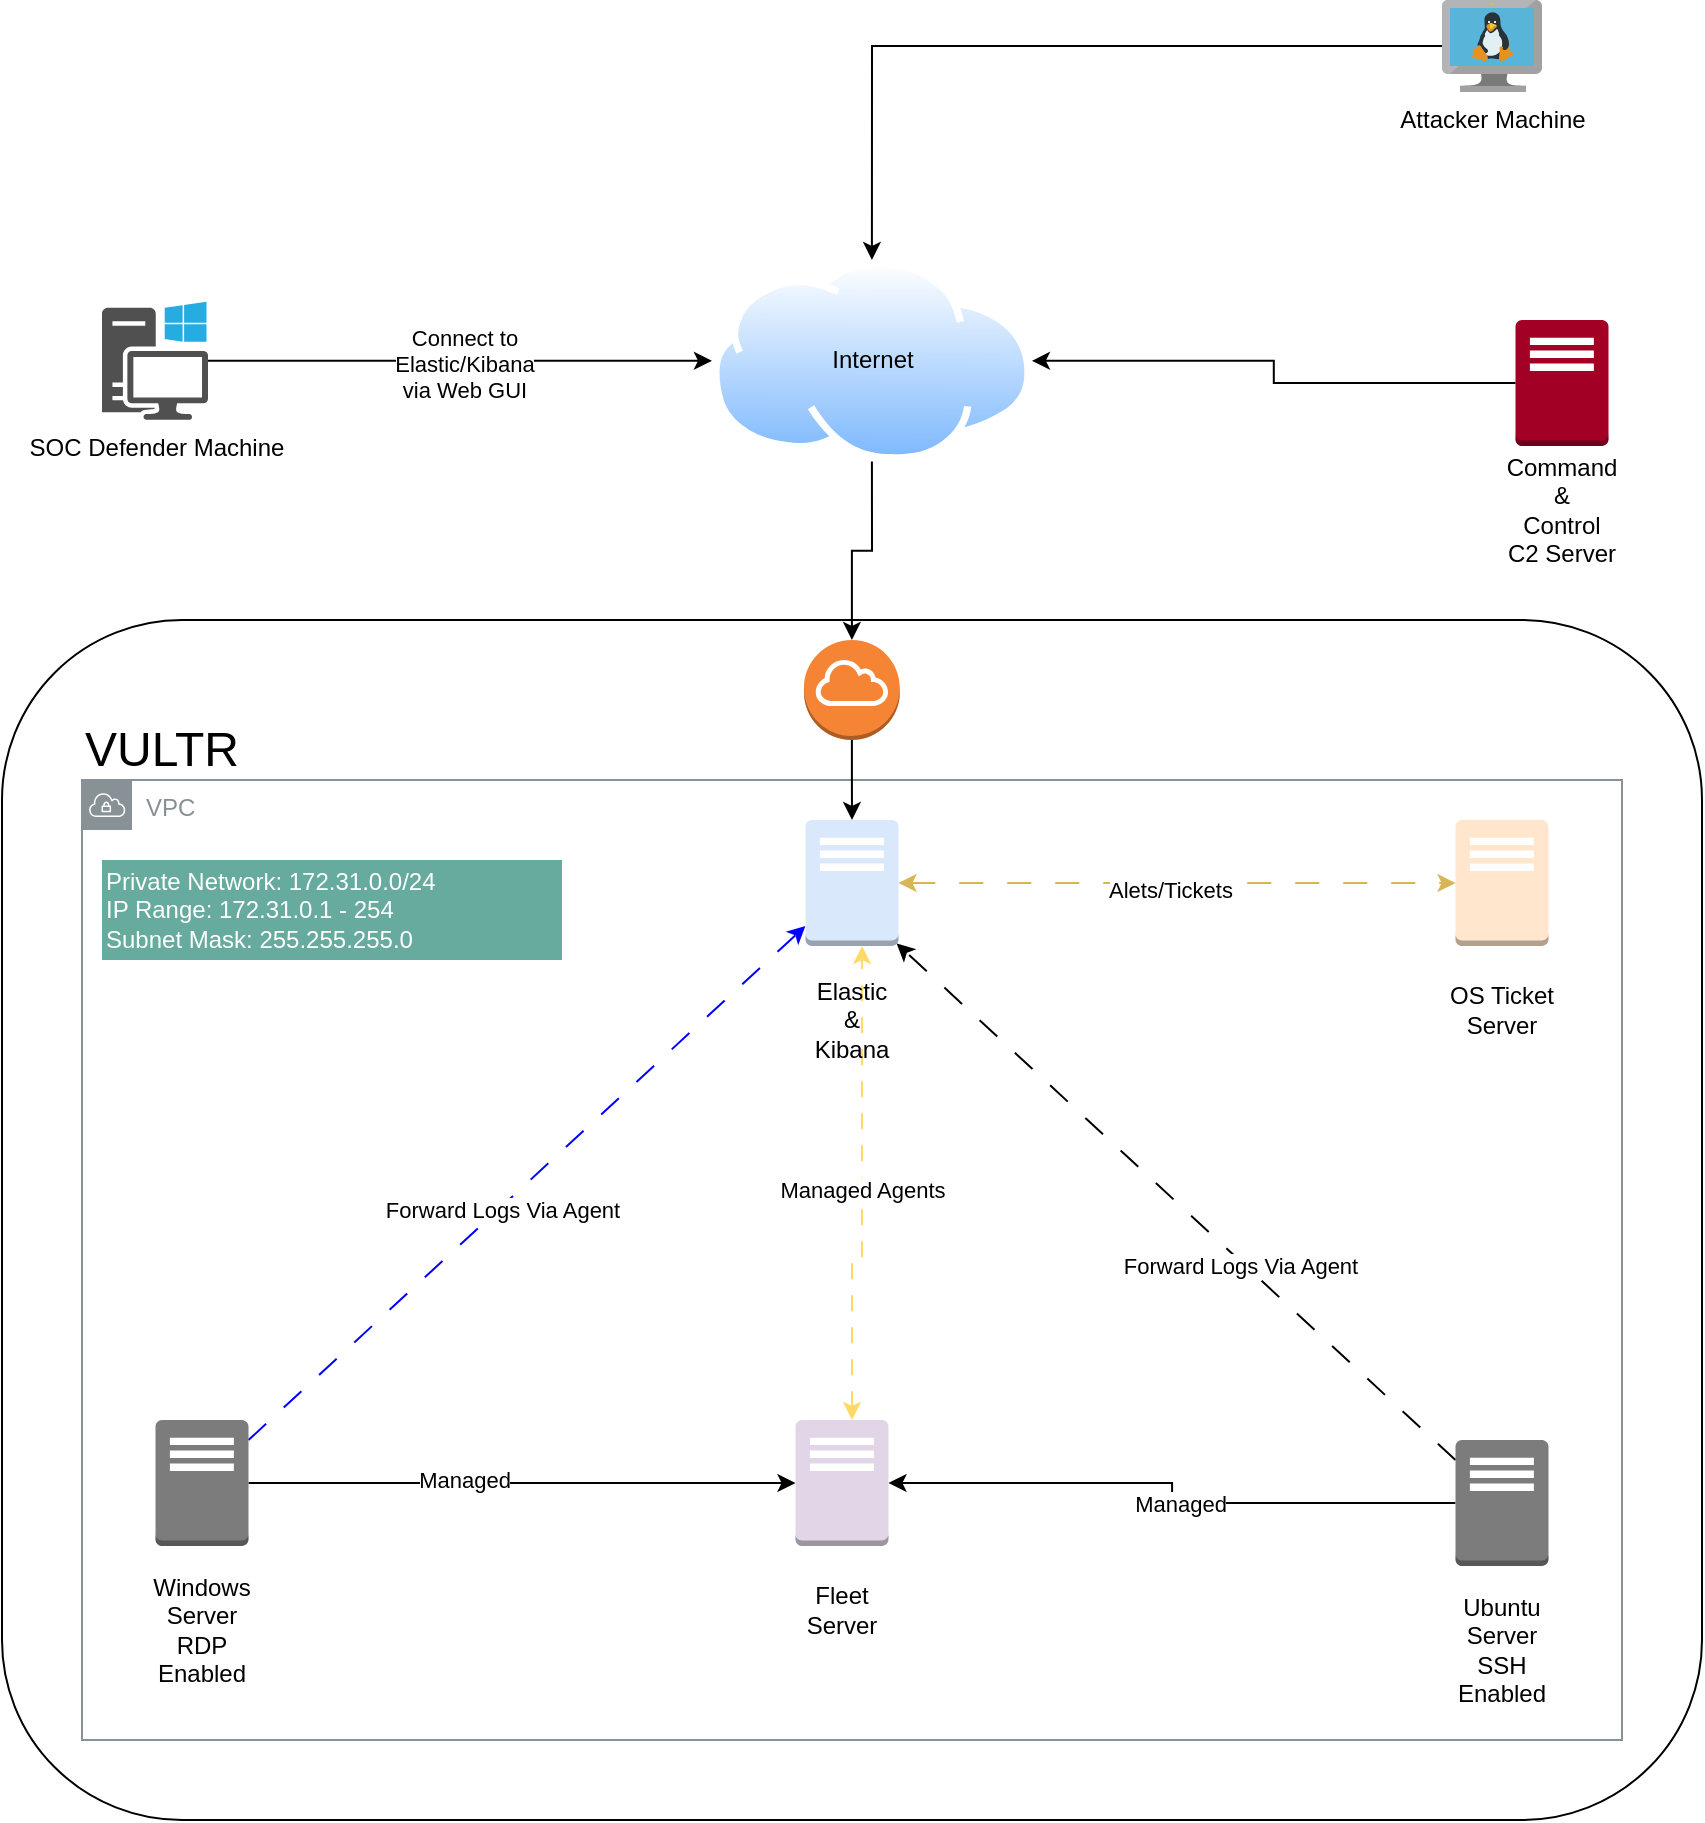 <mxfile version="24.7.10">
  <diagram name="Page-1" id="6Fdn33HUMTM8-NcyQknh">
    <mxGraphModel dx="2206" dy="1145" grid="1" gridSize="10" guides="1" tooltips="1" connect="1" arrows="1" fold="1" page="1" pageScale="1" pageWidth="850" pageHeight="1100" math="0" shadow="0">
      <root>
        <mxCell id="0" />
        <mxCell id="1" style="" parent="0" />
        <mxCell id="jw8WqyevVliO5xUcH5Fn-9" value="" style="rounded=1;whiteSpace=wrap;html=1;movable=1;resizable=1;rotatable=1;deletable=1;editable=1;locked=0;connectable=1;" vertex="1" parent="1">
          <mxGeometry y="330" width="850" height="600" as="geometry" />
        </mxCell>
        <mxCell id="jw8WqyevVliO5xUcH5Fn-3" value="" style="outlineConnect=0;dashed=0;verticalLabelPosition=bottom;verticalAlign=top;align=center;html=1;shape=mxgraph.aws3.traditional_server;fillColor=#a20025;strokeColor=#6F0000;fontColor=#ffffff;" vertex="1" parent="1">
          <mxGeometry x="756.75" y="180" width="46.5" height="63" as="geometry" />
        </mxCell>
        <mxCell id="jw8WqyevVliO5xUcH5Fn-10" value="&lt;font style=&quot;font-size: 24px;&quot;&gt;VULTR&lt;/font&gt;" style="text;html=1;align=center;verticalAlign=middle;whiteSpace=wrap;rounded=0;" vertex="1" parent="1">
          <mxGeometry x="50" y="380" width="60" height="30" as="geometry" />
        </mxCell>
        <mxCell id="jw8WqyevVliO5xUcH5Fn-21" value="Command&lt;div&gt;&amp;amp;&lt;/div&gt;&lt;div&gt;Control&lt;/div&gt;&lt;div&gt;C2 Server&lt;/div&gt;" style="text;html=1;align=center;verticalAlign=middle;whiteSpace=wrap;rounded=0;" vertex="1" parent="1">
          <mxGeometry x="750" y="250" width="60" height="50" as="geometry" />
        </mxCell>
        <mxCell id="jw8WqyevVliO5xUcH5Fn-22" value="VPC" style="sketch=0;outlineConnect=0;gradientColor=none;html=1;whiteSpace=wrap;fontSize=12;fontStyle=0;shape=mxgraph.aws4.group;grIcon=mxgraph.aws4.group_vpc;strokeColor=#879196;fillColor=none;verticalAlign=top;align=left;spacingLeft=30;fontColor=#879196;dashed=0;movable=1;resizable=1;rotatable=1;deletable=1;editable=1;locked=0;connectable=1;" vertex="1" parent="1">
          <mxGeometry x="40" y="410" width="770" height="480" as="geometry" />
        </mxCell>
        <mxCell id="jw8WqyevVliO5xUcH5Fn-25" style="edgeStyle=orthogonalEdgeStyle;rounded=0;orthogonalLoop=1;jettySize=auto;html=1;exitX=1;exitY=0.5;exitDx=0;exitDy=0;exitPerimeter=0;" edge="1" parent="1" source="jw8WqyevVliO5xUcH5Fn-1" target="jw8WqyevVliO5xUcH5Fn-4">
          <mxGeometry relative="1" as="geometry" />
        </mxCell>
        <mxCell id="jw8WqyevVliO5xUcH5Fn-30" value="Managed" style="edgeLabel;html=1;align=center;verticalAlign=middle;resizable=0;points=[];" vertex="1" connectable="0" parent="jw8WqyevVliO5xUcH5Fn-25">
          <mxGeometry x="-0.218" y="2" relative="1" as="geometry">
            <mxPoint as="offset" />
          </mxGeometry>
        </mxCell>
        <mxCell id="jw8WqyevVliO5xUcH5Fn-29" style="rounded=0;orthogonalLoop=1;jettySize=auto;html=1;dashed=1;dashPattern=12 12;strokeColor=#0000FF;" edge="1" parent="1" source="jw8WqyevVliO5xUcH5Fn-1" target="jw8WqyevVliO5xUcH5Fn-2">
          <mxGeometry relative="1" as="geometry">
            <mxPoint x="100" y="470" as="targetPoint" />
          </mxGeometry>
        </mxCell>
        <mxCell id="jw8WqyevVliO5xUcH5Fn-35" value="Forward Logs Via Agent" style="edgeLabel;html=1;align=center;verticalAlign=middle;resizable=0;points=[];" vertex="1" connectable="0" parent="jw8WqyevVliO5xUcH5Fn-29">
          <mxGeometry x="-0.094" y="-1" relative="1" as="geometry">
            <mxPoint as="offset" />
          </mxGeometry>
        </mxCell>
        <mxCell id="jw8WqyevVliO5xUcH5Fn-1" value="" style="outlineConnect=0;dashed=0;verticalLabelPosition=bottom;verticalAlign=top;align=center;html=1;shape=mxgraph.aws3.traditional_server;fillColor=#7D7C7C;gradientColor=none;" vertex="1" parent="1">
          <mxGeometry x="76.75" y="730" width="46.5" height="63" as="geometry" />
        </mxCell>
        <mxCell id="jw8WqyevVliO5xUcH5Fn-2" value="" style="outlineConnect=0;dashed=0;verticalLabelPosition=bottom;verticalAlign=top;align=center;html=1;shape=mxgraph.aws3.traditional_server;fillColor=#dae8fc;strokeColor=#6c8ebf;" vertex="1" parent="1">
          <mxGeometry x="401.75" y="430" width="46.5" height="63" as="geometry" />
        </mxCell>
        <mxCell id="jw8WqyevVliO5xUcH5Fn-26" style="edgeStyle=orthogonalEdgeStyle;rounded=0;orthogonalLoop=1;jettySize=auto;html=1;exitX=0.5;exitY=0;exitDx=0;exitDy=0;exitPerimeter=0;dashed=1;dashPattern=8 8;strokeColor=#FFD966;endArrow=classic;endFill=1;startArrow=classic;startFill=1;" edge="1" parent="1">
          <mxGeometry relative="1" as="geometry">
            <mxPoint x="425.0" y="730" as="sourcePoint" />
            <mxPoint x="430.048" y="493" as="targetPoint" />
            <Array as="points">
              <mxPoint x="425" y="650" />
              <mxPoint x="430" y="650" />
            </Array>
          </mxGeometry>
        </mxCell>
        <mxCell id="jw8WqyevVliO5xUcH5Fn-27" value="Managed Agents" style="edgeLabel;html=1;align=center;verticalAlign=middle;resizable=0;points=[];" vertex="1" connectable="0" parent="jw8WqyevVliO5xUcH5Fn-26">
          <mxGeometry x="-0.007" relative="1" as="geometry">
            <mxPoint as="offset" />
          </mxGeometry>
        </mxCell>
        <mxCell id="jw8WqyevVliO5xUcH5Fn-4" value="" style="outlineConnect=0;dashed=0;verticalLabelPosition=bottom;verticalAlign=top;align=center;html=1;shape=mxgraph.aws3.traditional_server;fillColor=#e1d5e7;strokeColor=#9673a6;" vertex="1" parent="1">
          <mxGeometry x="396.75" y="730" width="46.5" height="63" as="geometry" />
        </mxCell>
        <mxCell id="jw8WqyevVliO5xUcH5Fn-31" style="edgeStyle=orthogonalEdgeStyle;rounded=0;orthogonalLoop=1;jettySize=auto;html=1;" edge="1" parent="1" source="jw8WqyevVliO5xUcH5Fn-6" target="jw8WqyevVliO5xUcH5Fn-4">
          <mxGeometry relative="1" as="geometry" />
        </mxCell>
        <mxCell id="jw8WqyevVliO5xUcH5Fn-32" value="Managed" style="edgeLabel;html=1;align=center;verticalAlign=middle;resizable=0;points=[];" vertex="1" connectable="0" parent="jw8WqyevVliO5xUcH5Fn-31">
          <mxGeometry x="-0.057" relative="1" as="geometry">
            <mxPoint as="offset" />
          </mxGeometry>
        </mxCell>
        <mxCell id="jw8WqyevVliO5xUcH5Fn-34" style="rounded=0;orthogonalLoop=1;jettySize=auto;html=1;entryX=0.98;entryY=0.98;entryDx=0;entryDy=0;entryPerimeter=0;dashed=1;dashPattern=12 12;" edge="1" parent="1" source="jw8WqyevVliO5xUcH5Fn-6" target="jw8WqyevVliO5xUcH5Fn-2">
          <mxGeometry relative="1" as="geometry">
            <mxPoint x="650" y="500" as="targetPoint" />
          </mxGeometry>
        </mxCell>
        <mxCell id="jw8WqyevVliO5xUcH5Fn-36" value="Forward Logs Via Agent" style="edgeLabel;html=1;align=center;verticalAlign=middle;resizable=0;points=[];" vertex="1" connectable="0" parent="jw8WqyevVliO5xUcH5Fn-34">
          <mxGeometry x="-0.237" y="2" relative="1" as="geometry">
            <mxPoint as="offset" />
          </mxGeometry>
        </mxCell>
        <mxCell id="jw8WqyevVliO5xUcH5Fn-6" value="" style="outlineConnect=0;dashed=0;verticalLabelPosition=bottom;verticalAlign=top;align=center;html=1;shape=mxgraph.aws3.traditional_server;fillColor=#7D7C7C;gradientColor=none;" vertex="1" parent="1">
          <mxGeometry x="726.75" y="740" width="46.5" height="63" as="geometry" />
        </mxCell>
        <mxCell id="jw8WqyevVliO5xUcH5Fn-7" value="" style="outlineConnect=0;dashed=0;verticalLabelPosition=bottom;verticalAlign=top;align=center;html=1;shape=mxgraph.aws3.traditional_server;fillColor=#ffe6cc;strokeColor=#d79b00;" vertex="1" parent="1">
          <mxGeometry x="726.75" y="430" width="46.5" height="63" as="geometry" />
        </mxCell>
        <mxCell id="jw8WqyevVliO5xUcH5Fn-11" value="Elastic&lt;div&gt;&amp;amp;&lt;/div&gt;&lt;div&gt;Kibana&lt;/div&gt;" style="text;html=1;align=center;verticalAlign=middle;whiteSpace=wrap;rounded=0;" vertex="1" parent="1">
          <mxGeometry x="395" y="510" width="60" height="40" as="geometry" />
        </mxCell>
        <mxCell id="jw8WqyevVliO5xUcH5Fn-17" value="Windows Server&lt;div&gt;RDP Enabled&lt;/div&gt;" style="text;html=1;align=center;verticalAlign=middle;whiteSpace=wrap;rounded=0;" vertex="1" parent="1">
          <mxGeometry x="70" y="810" width="60" height="50" as="geometry" />
        </mxCell>
        <mxCell id="jw8WqyevVliO5xUcH5Fn-18" value="Ubuntu Server&lt;div&gt;SSH Enabled&lt;/div&gt;" style="text;html=1;align=center;verticalAlign=middle;whiteSpace=wrap;rounded=0;" vertex="1" parent="1">
          <mxGeometry x="720" y="820" width="60" height="50" as="geometry" />
        </mxCell>
        <mxCell id="jw8WqyevVliO5xUcH5Fn-19" value="Fleet&lt;div&gt;Server&lt;/div&gt;" style="text;html=1;align=center;verticalAlign=middle;whiteSpace=wrap;rounded=0;" vertex="1" parent="1">
          <mxGeometry x="390" y="810" width="60" height="30" as="geometry" />
        </mxCell>
        <mxCell id="jw8WqyevVliO5xUcH5Fn-20" value="OS Ticket&lt;div&gt;Server&lt;/div&gt;" style="text;html=1;align=center;verticalAlign=middle;whiteSpace=wrap;rounded=0;" vertex="1" parent="1">
          <mxGeometry x="720" y="510" width="60" height="30" as="geometry" />
        </mxCell>
        <mxCell id="jw8WqyevVliO5xUcH5Fn-28" style="edgeStyle=orthogonalEdgeStyle;rounded=0;orthogonalLoop=1;jettySize=auto;html=1;entryX=0;entryY=0.5;entryDx=0;entryDy=0;entryPerimeter=0;startArrow=classic;startFill=1;dashed=1;dashPattern=12 12;fillColor=#fff2cc;strokeColor=#d6b656;" edge="1" parent="1" source="jw8WqyevVliO5xUcH5Fn-2" target="jw8WqyevVliO5xUcH5Fn-7">
          <mxGeometry relative="1" as="geometry" />
        </mxCell>
        <mxCell id="jw8WqyevVliO5xUcH5Fn-37" value="Alets/Tickets" style="edgeLabel;html=1;align=center;verticalAlign=middle;resizable=0;points=[];" vertex="1" connectable="0" parent="jw8WqyevVliO5xUcH5Fn-28">
          <mxGeometry x="-0.029" y="-3" relative="1" as="geometry">
            <mxPoint as="offset" />
          </mxGeometry>
        </mxCell>
        <mxCell id="jw8WqyevVliO5xUcH5Fn-24" value="Untitled Layer" parent="0" />
        <mxCell id="jw8WqyevVliO5xUcH5Fn-38" value="&lt;font color=&quot;#ffffff&quot;&gt;Private Network: 172.31.0.0/24&lt;/font&gt;&lt;div&gt;&lt;font color=&quot;#ffffff&quot;&gt;IP Range: 172.31.0.1 - 254&lt;/font&gt;&lt;/div&gt;&lt;div&gt;&lt;font color=&quot;#ffffff&quot;&gt;Subnet Mask: 255.255.255.0&lt;/font&gt;&lt;/div&gt;" style="text;html=1;align=left;verticalAlign=middle;whiteSpace=wrap;rounded=0;fillColor=#67AB9F;" vertex="1" parent="jw8WqyevVliO5xUcH5Fn-24">
          <mxGeometry x="50" y="450" width="230" height="50" as="geometry" />
        </mxCell>
        <mxCell id="jw8WqyevVliO5xUcH5Fn-39" value="" style="outlineConnect=0;dashed=0;verticalLabelPosition=bottom;verticalAlign=top;align=center;html=1;shape=mxgraph.aws3.internet_gateway;fillColor=#F58534;gradientColor=none;" vertex="1" parent="jw8WqyevVliO5xUcH5Fn-24">
          <mxGeometry x="401" y="340" width="47.92" height="50" as="geometry" />
        </mxCell>
        <mxCell id="jw8WqyevVliO5xUcH5Fn-44" style="edgeStyle=orthogonalEdgeStyle;rounded=0;orthogonalLoop=1;jettySize=auto;html=1;" edge="1" parent="jw8WqyevVliO5xUcH5Fn-24" source="jw8WqyevVliO5xUcH5Fn-40" target="jw8WqyevVliO5xUcH5Fn-39">
          <mxGeometry relative="1" as="geometry" />
        </mxCell>
        <mxCell id="jw8WqyevVliO5xUcH5Fn-40" value="" style="image;aspect=fixed;perimeter=ellipsePerimeter;html=1;align=center;shadow=0;dashed=0;spacingTop=3;image=img/lib/active_directory/internet_cloud.svg;" vertex="1" parent="jw8WqyevVliO5xUcH5Fn-24">
          <mxGeometry x="354.96" y="150" width="160" height="100.8" as="geometry" />
        </mxCell>
        <mxCell id="jw8WqyevVliO5xUcH5Fn-41" value="Internet" style="text;html=1;align=center;verticalAlign=middle;resizable=0;points=[];autosize=1;strokeColor=none;fillColor=none;" vertex="1" parent="jw8WqyevVliO5xUcH5Fn-24">
          <mxGeometry x="405" y="185.4" width="60" height="30" as="geometry" />
        </mxCell>
        <mxCell id="jw8WqyevVliO5xUcH5Fn-46" style="edgeStyle=orthogonalEdgeStyle;rounded=0;orthogonalLoop=1;jettySize=auto;html=1;entryX=0;entryY=0.5;entryDx=0;entryDy=0;" edge="1" parent="jw8WqyevVliO5xUcH5Fn-24" source="jw8WqyevVliO5xUcH5Fn-42" target="jw8WqyevVliO5xUcH5Fn-40">
          <mxGeometry relative="1" as="geometry" />
        </mxCell>
        <mxCell id="jw8WqyevVliO5xUcH5Fn-47" value="Connect to&lt;div&gt;Elastic/Kibana&lt;/div&gt;&lt;div&gt;via Web GUI&lt;/div&gt;" style="edgeLabel;html=1;align=center;verticalAlign=middle;resizable=0;points=[];" vertex="1" connectable="0" parent="jw8WqyevVliO5xUcH5Fn-46">
          <mxGeometry x="0.013" y="-1" relative="1" as="geometry">
            <mxPoint as="offset" />
          </mxGeometry>
        </mxCell>
        <mxCell id="jw8WqyevVliO5xUcH5Fn-42" value="SOC Defender Machine" style="sketch=0;pointerEvents=1;shadow=0;dashed=0;html=1;strokeColor=none;fillColor=#505050;labelPosition=center;verticalLabelPosition=bottom;verticalAlign=top;outlineConnect=0;align=center;shape=mxgraph.office.devices.workstation_pc;" vertex="1" parent="jw8WqyevVliO5xUcH5Fn-24">
          <mxGeometry x="50" y="170.9" width="53" height="59" as="geometry" />
        </mxCell>
        <mxCell id="jw8WqyevVliO5xUcH5Fn-48" style="edgeStyle=orthogonalEdgeStyle;rounded=0;orthogonalLoop=1;jettySize=auto;html=1;" edge="1" parent="jw8WqyevVliO5xUcH5Fn-24" source="jw8WqyevVliO5xUcH5Fn-43" target="jw8WqyevVliO5xUcH5Fn-40">
          <mxGeometry relative="1" as="geometry" />
        </mxCell>
        <mxCell id="jw8WqyevVliO5xUcH5Fn-43" value="Attacker Machine" style="image;sketch=0;aspect=fixed;html=1;points=[];align=center;fontSize=12;image=img/lib/mscae/VM_Linux.svg;" vertex="1" parent="jw8WqyevVliO5xUcH5Fn-24">
          <mxGeometry x="720" y="20" width="50" height="46" as="geometry" />
        </mxCell>
        <mxCell id="jw8WqyevVliO5xUcH5Fn-45" style="edgeStyle=orthogonalEdgeStyle;rounded=0;orthogonalLoop=1;jettySize=auto;html=1;entryX=0.5;entryY=0;entryDx=0;entryDy=0;entryPerimeter=0;" edge="1" parent="jw8WqyevVliO5xUcH5Fn-24" source="jw8WqyevVliO5xUcH5Fn-39" target="jw8WqyevVliO5xUcH5Fn-2">
          <mxGeometry relative="1" as="geometry" />
        </mxCell>
        <mxCell id="jw8WqyevVliO5xUcH5Fn-49" style="edgeStyle=orthogonalEdgeStyle;rounded=0;orthogonalLoop=1;jettySize=auto;html=1;" edge="1" parent="jw8WqyevVliO5xUcH5Fn-24" source="jw8WqyevVliO5xUcH5Fn-3" target="jw8WqyevVliO5xUcH5Fn-40">
          <mxGeometry relative="1" as="geometry" />
        </mxCell>
      </root>
    </mxGraphModel>
  </diagram>
</mxfile>
